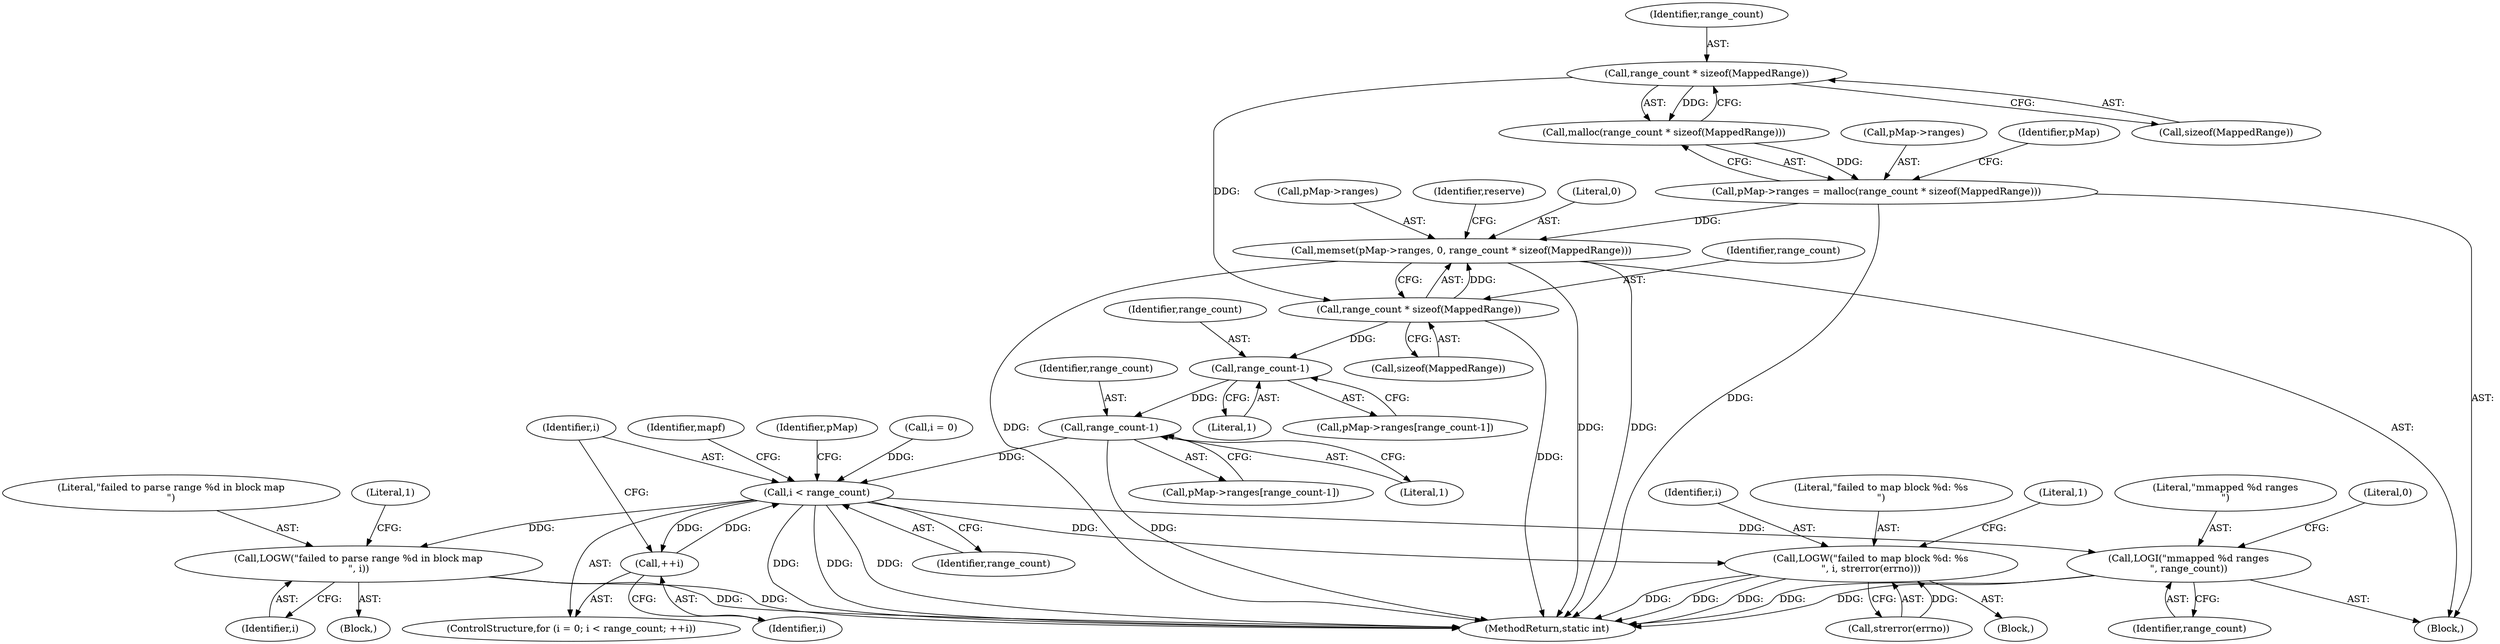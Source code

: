 digraph "0_Android_28a566f7731b4cb76d2a9ba16d997ac5aeb07dad@API" {
"1000185" [label="(Call,range_count * sizeof(MappedRange))"];
"1000184" [label="(Call,malloc(range_count * sizeof(MappedRange)))"];
"1000180" [label="(Call,pMap->ranges = malloc(range_count * sizeof(MappedRange)))"];
"1000189" [label="(Call,memset(pMap->ranges, 0, range_count * sizeof(MappedRange)))"];
"1000194" [label="(Call,range_count * sizeof(MappedRange))"];
"1000231" [label="(Call,range_count-1)"];
"1000242" [label="(Call,range_count-1)"];
"1000276" [label="(Call,i < range_count)"];
"1000279" [label="(Call,++i)"];
"1000295" [label="(Call,LOGW(\"failed to parse range %d in block map\n\", i))"];
"1000326" [label="(Call,LOGW(\"failed to map block %d: %s\n\", i, strerror(errno)))"];
"1000375" [label="(Call,LOGI(\"mmapped %d ranges\n\", range_count))"];
"1000187" [label="(Call,sizeof(MappedRange))"];
"1000272" [label="(ControlStructure,for (i = 0; i < range_count; ++i))"];
"1000278" [label="(Identifier,range_count)"];
"1000280" [label="(Identifier,i)"];
"1000294" [label="(Block,)"];
"1000287" [label="(Identifier,mapf)"];
"1000181" [label="(Call,pMap->ranges)"];
"1000242" [label="(Call,range_count-1)"];
"1000244" [label="(Literal,1)"];
"1000329" [label="(Call,strerror(errno))"];
"1000190" [label="(Call,pMap->ranges)"];
"1000377" [label="(Identifier,range_count)"];
"1000233" [label="(Literal,1)"];
"1000276" [label="(Call,i < range_count)"];
"1000325" [label="(Block,)"];
"1000380" [label="(MethodReturn,static int)"];
"1000279" [label="(Call,++i)"];
"1000189" [label="(Call,memset(pMap->ranges, 0, range_count * sizeof(MappedRange)))"];
"1000227" [label="(Call,pMap->ranges[range_count-1])"];
"1000232" [label="(Identifier,range_count)"];
"1000367" [label="(Identifier,pMap)"];
"1000375" [label="(Call,LOGI(\"mmapped %d ranges\n\", range_count))"];
"1000196" [label="(Call,sizeof(MappedRange))"];
"1000243" [label="(Identifier,range_count)"];
"1000200" [label="(Identifier,reserve)"];
"1000379" [label="(Literal,0)"];
"1000194" [label="(Call,range_count * sizeof(MappedRange))"];
"1000184" [label="(Call,malloc(range_count * sizeof(MappedRange)))"];
"1000277" [label="(Identifier,i)"];
"1000238" [label="(Call,pMap->ranges[range_count-1])"];
"1000326" [label="(Call,LOGW(\"failed to map block %d: %s\n\", i, strerror(errno)))"];
"1000273" [label="(Call,i = 0)"];
"1000195" [label="(Identifier,range_count)"];
"1000103" [label="(Block,)"];
"1000231" [label="(Call,range_count-1)"];
"1000376" [label="(Literal,\"mmapped %d ranges\n\")"];
"1000333" [label="(Literal,1)"];
"1000296" [label="(Literal,\"failed to parse range %d in block map\n\")"];
"1000295" [label="(Call,LOGW(\"failed to parse range %d in block map\n\", i))"];
"1000186" [label="(Identifier,range_count)"];
"1000297" [label="(Identifier,i)"];
"1000180" [label="(Call,pMap->ranges = malloc(range_count * sizeof(MappedRange)))"];
"1000185" [label="(Call,range_count * sizeof(MappedRange))"];
"1000328" [label="(Identifier,i)"];
"1000191" [label="(Identifier,pMap)"];
"1000327" [label="(Literal,\"failed to map block %d: %s\n\")"];
"1000300" [label="(Literal,1)"];
"1000193" [label="(Literal,0)"];
"1000185" -> "1000184"  [label="AST: "];
"1000185" -> "1000187"  [label="CFG: "];
"1000186" -> "1000185"  [label="AST: "];
"1000187" -> "1000185"  [label="AST: "];
"1000184" -> "1000185"  [label="CFG: "];
"1000185" -> "1000184"  [label="DDG: "];
"1000185" -> "1000194"  [label="DDG: "];
"1000184" -> "1000180"  [label="AST: "];
"1000180" -> "1000184"  [label="CFG: "];
"1000184" -> "1000180"  [label="DDG: "];
"1000180" -> "1000103"  [label="AST: "];
"1000181" -> "1000180"  [label="AST: "];
"1000191" -> "1000180"  [label="CFG: "];
"1000180" -> "1000380"  [label="DDG: "];
"1000180" -> "1000189"  [label="DDG: "];
"1000189" -> "1000103"  [label="AST: "];
"1000189" -> "1000194"  [label="CFG: "];
"1000190" -> "1000189"  [label="AST: "];
"1000193" -> "1000189"  [label="AST: "];
"1000194" -> "1000189"  [label="AST: "];
"1000200" -> "1000189"  [label="CFG: "];
"1000189" -> "1000380"  [label="DDG: "];
"1000189" -> "1000380"  [label="DDG: "];
"1000189" -> "1000380"  [label="DDG: "];
"1000194" -> "1000189"  [label="DDG: "];
"1000194" -> "1000196"  [label="CFG: "];
"1000195" -> "1000194"  [label="AST: "];
"1000196" -> "1000194"  [label="AST: "];
"1000194" -> "1000380"  [label="DDG: "];
"1000194" -> "1000231"  [label="DDG: "];
"1000231" -> "1000227"  [label="AST: "];
"1000231" -> "1000233"  [label="CFG: "];
"1000232" -> "1000231"  [label="AST: "];
"1000233" -> "1000231"  [label="AST: "];
"1000227" -> "1000231"  [label="CFG: "];
"1000231" -> "1000242"  [label="DDG: "];
"1000242" -> "1000238"  [label="AST: "];
"1000242" -> "1000244"  [label="CFG: "];
"1000243" -> "1000242"  [label="AST: "];
"1000244" -> "1000242"  [label="AST: "];
"1000238" -> "1000242"  [label="CFG: "];
"1000242" -> "1000380"  [label="DDG: "];
"1000242" -> "1000276"  [label="DDG: "];
"1000276" -> "1000272"  [label="AST: "];
"1000276" -> "1000278"  [label="CFG: "];
"1000277" -> "1000276"  [label="AST: "];
"1000278" -> "1000276"  [label="AST: "];
"1000287" -> "1000276"  [label="CFG: "];
"1000367" -> "1000276"  [label="CFG: "];
"1000276" -> "1000380"  [label="DDG: "];
"1000276" -> "1000380"  [label="DDG: "];
"1000276" -> "1000380"  [label="DDG: "];
"1000279" -> "1000276"  [label="DDG: "];
"1000273" -> "1000276"  [label="DDG: "];
"1000276" -> "1000279"  [label="DDG: "];
"1000276" -> "1000295"  [label="DDG: "];
"1000276" -> "1000326"  [label="DDG: "];
"1000276" -> "1000375"  [label="DDG: "];
"1000279" -> "1000272"  [label="AST: "];
"1000279" -> "1000280"  [label="CFG: "];
"1000280" -> "1000279"  [label="AST: "];
"1000277" -> "1000279"  [label="CFG: "];
"1000295" -> "1000294"  [label="AST: "];
"1000295" -> "1000297"  [label="CFG: "];
"1000296" -> "1000295"  [label="AST: "];
"1000297" -> "1000295"  [label="AST: "];
"1000300" -> "1000295"  [label="CFG: "];
"1000295" -> "1000380"  [label="DDG: "];
"1000295" -> "1000380"  [label="DDG: "];
"1000326" -> "1000325"  [label="AST: "];
"1000326" -> "1000329"  [label="CFG: "];
"1000327" -> "1000326"  [label="AST: "];
"1000328" -> "1000326"  [label="AST: "];
"1000329" -> "1000326"  [label="AST: "];
"1000333" -> "1000326"  [label="CFG: "];
"1000326" -> "1000380"  [label="DDG: "];
"1000326" -> "1000380"  [label="DDG: "];
"1000326" -> "1000380"  [label="DDG: "];
"1000329" -> "1000326"  [label="DDG: "];
"1000375" -> "1000103"  [label="AST: "];
"1000375" -> "1000377"  [label="CFG: "];
"1000376" -> "1000375"  [label="AST: "];
"1000377" -> "1000375"  [label="AST: "];
"1000379" -> "1000375"  [label="CFG: "];
"1000375" -> "1000380"  [label="DDG: "];
"1000375" -> "1000380"  [label="DDG: "];
}
